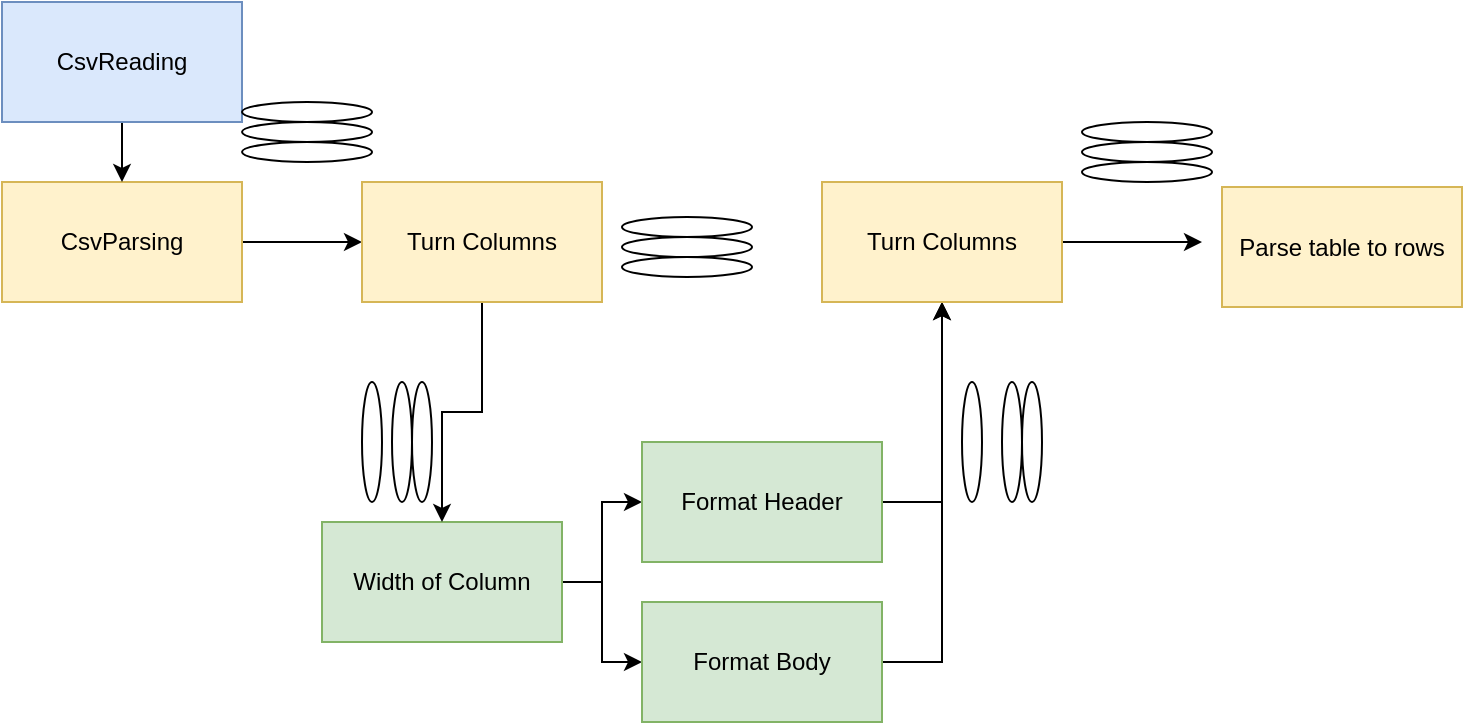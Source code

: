 <mxfile version="15.3.1" type="device"><diagram id="8qV_T1u_Mo8FXDGpv_PV" name="Page-1"><mxGraphModel dx="1422" dy="752" grid="1" gridSize="10" guides="1" tooltips="1" connect="1" arrows="1" fold="1" page="1" pageScale="1" pageWidth="827" pageHeight="1169" math="0" shadow="0"><root><mxCell id="0"/><mxCell id="1" parent="0"/><mxCell id="AeubSWgG55QY2zyQyisE-28" style="edgeStyle=orthogonalEdgeStyle;rounded=0;orthogonalLoop=1;jettySize=auto;html=1;entryX=0;entryY=0.5;entryDx=0;entryDy=0;" edge="1" parent="1" source="AeubSWgG55QY2zyQyisE-1" target="AeubSWgG55QY2zyQyisE-13"><mxGeometry relative="1" as="geometry"><mxPoint x="220" y="190" as="targetPoint"/></mxGeometry></mxCell><mxCell id="AeubSWgG55QY2zyQyisE-1" value="CsvParsing" style="rounded=0;whiteSpace=wrap;html=1;fillColor=#fff2cc;strokeColor=#d6b656;" vertex="1" parent="1"><mxGeometry x="60" y="160" width="120" height="60" as="geometry"/></mxCell><mxCell id="AeubSWgG55QY2zyQyisE-27" style="edgeStyle=orthogonalEdgeStyle;rounded=0;orthogonalLoop=1;jettySize=auto;html=1;entryX=0.5;entryY=0;entryDx=0;entryDy=0;" edge="1" parent="1" source="AeubSWgG55QY2zyQyisE-2" target="AeubSWgG55QY2zyQyisE-1"><mxGeometry relative="1" as="geometry"/></mxCell><mxCell id="AeubSWgG55QY2zyQyisE-2" value="CsvReading" style="rounded=0;whiteSpace=wrap;html=1;fillColor=#dae8fc;strokeColor=#6c8ebf;" vertex="1" parent="1"><mxGeometry x="60" y="70" width="120" height="60" as="geometry"/></mxCell><mxCell id="AeubSWgG55QY2zyQyisE-32" style="edgeStyle=orthogonalEdgeStyle;rounded=0;orthogonalLoop=1;jettySize=auto;html=1;entryX=0;entryY=0.5;entryDx=0;entryDy=0;" edge="1" parent="1" source="AeubSWgG55QY2zyQyisE-5" target="AeubSWgG55QY2zyQyisE-6"><mxGeometry relative="1" as="geometry"/></mxCell><mxCell id="AeubSWgG55QY2zyQyisE-33" style="edgeStyle=orthogonalEdgeStyle;rounded=0;orthogonalLoop=1;jettySize=auto;html=1;entryX=0;entryY=0.5;entryDx=0;entryDy=0;" edge="1" parent="1" source="AeubSWgG55QY2zyQyisE-5" target="AeubSWgG55QY2zyQyisE-7"><mxGeometry relative="1" as="geometry"/></mxCell><mxCell id="AeubSWgG55QY2zyQyisE-5" value="Width of Column" style="rounded=0;whiteSpace=wrap;html=1;fillColor=#d5e8d4;strokeColor=#82b366;" vertex="1" parent="1"><mxGeometry x="220" y="330" width="120" height="60" as="geometry"/></mxCell><mxCell id="AeubSWgG55QY2zyQyisE-34" style="edgeStyle=orthogonalEdgeStyle;rounded=0;orthogonalLoop=1;jettySize=auto;html=1;exitX=1;exitY=0.5;exitDx=0;exitDy=0;" edge="1" parent="1" source="AeubSWgG55QY2zyQyisE-6" target="AeubSWgG55QY2zyQyisE-14"><mxGeometry relative="1" as="geometry"/></mxCell><mxCell id="AeubSWgG55QY2zyQyisE-6" value="Format Header" style="rounded=0;whiteSpace=wrap;html=1;fillColor=#d5e8d4;strokeColor=#82b366;" vertex="1" parent="1"><mxGeometry x="380" y="290" width="120" height="60" as="geometry"/></mxCell><mxCell id="AeubSWgG55QY2zyQyisE-35" style="edgeStyle=orthogonalEdgeStyle;rounded=0;orthogonalLoop=1;jettySize=auto;html=1;entryX=0.5;entryY=1;entryDx=0;entryDy=0;" edge="1" parent="1" source="AeubSWgG55QY2zyQyisE-7" target="AeubSWgG55QY2zyQyisE-14"><mxGeometry relative="1" as="geometry"><Array as="points"><mxPoint x="530" y="400"/></Array></mxGeometry></mxCell><mxCell id="AeubSWgG55QY2zyQyisE-7" value="Format Body" style="rounded=0;whiteSpace=wrap;html=1;fillColor=#d5e8d4;strokeColor=#82b366;" vertex="1" parent="1"><mxGeometry x="380" y="370" width="120" height="60" as="geometry"/></mxCell><mxCell id="AeubSWgG55QY2zyQyisE-10" value="" style="ellipse;whiteSpace=wrap;html=1;" vertex="1" parent="1"><mxGeometry x="240" y="260" width="10" height="60" as="geometry"/></mxCell><mxCell id="AeubSWgG55QY2zyQyisE-11" value="" style="ellipse;whiteSpace=wrap;html=1;" vertex="1" parent="1"><mxGeometry x="255" y="260" width="10" height="60" as="geometry"/></mxCell><mxCell id="AeubSWgG55QY2zyQyisE-12" value="" style="ellipse;whiteSpace=wrap;html=1;" vertex="1" parent="1"><mxGeometry x="265" y="260" width="10" height="60" as="geometry"/></mxCell><mxCell id="AeubSWgG55QY2zyQyisE-31" style="edgeStyle=orthogonalEdgeStyle;rounded=0;orthogonalLoop=1;jettySize=auto;html=1;" edge="1" parent="1" source="AeubSWgG55QY2zyQyisE-13" target="AeubSWgG55QY2zyQyisE-5"><mxGeometry relative="1" as="geometry"/></mxCell><mxCell id="AeubSWgG55QY2zyQyisE-13" value="Turn Columns" style="rounded=0;whiteSpace=wrap;html=1;fillColor=#fff2cc;strokeColor=#d6b656;" vertex="1" parent="1"><mxGeometry x="240" y="160" width="120" height="60" as="geometry"/></mxCell><mxCell id="AeubSWgG55QY2zyQyisE-36" style="edgeStyle=orthogonalEdgeStyle;rounded=0;orthogonalLoop=1;jettySize=auto;html=1;" edge="1" parent="1" source="AeubSWgG55QY2zyQyisE-14"><mxGeometry relative="1" as="geometry"><mxPoint x="660" y="190" as="targetPoint"/></mxGeometry></mxCell><mxCell id="AeubSWgG55QY2zyQyisE-14" value="Turn Columns" style="rounded=0;whiteSpace=wrap;html=1;fillColor=#fff2cc;strokeColor=#d6b656;" vertex="1" parent="1"><mxGeometry x="470" y="160" width="120" height="60" as="geometry"/></mxCell><mxCell id="AeubSWgG55QY2zyQyisE-15" value="" style="ellipse;whiteSpace=wrap;html=1;" vertex="1" parent="1"><mxGeometry x="540" y="260" width="10" height="60" as="geometry"/></mxCell><mxCell id="AeubSWgG55QY2zyQyisE-16" value="" style="ellipse;whiteSpace=wrap;html=1;" vertex="1" parent="1"><mxGeometry x="560" y="260" width="10" height="60" as="geometry"/></mxCell><mxCell id="AeubSWgG55QY2zyQyisE-17" value="" style="ellipse;whiteSpace=wrap;html=1;" vertex="1" parent="1"><mxGeometry x="570" y="260" width="10" height="60" as="geometry"/></mxCell><mxCell id="AeubSWgG55QY2zyQyisE-18" value="" style="ellipse;whiteSpace=wrap;html=1;" vertex="1" parent="1"><mxGeometry x="180" y="120" width="65" height="10" as="geometry"/></mxCell><mxCell id="AeubSWgG55QY2zyQyisE-19" value="" style="ellipse;whiteSpace=wrap;html=1;" vertex="1" parent="1"><mxGeometry x="180" y="130" width="65" height="10" as="geometry"/></mxCell><mxCell id="AeubSWgG55QY2zyQyisE-20" value="" style="ellipse;whiteSpace=wrap;html=1;" vertex="1" parent="1"><mxGeometry x="180" y="140" width="65" height="10" as="geometry"/></mxCell><mxCell id="AeubSWgG55QY2zyQyisE-21" value="" style="ellipse;whiteSpace=wrap;html=1;" vertex="1" parent="1"><mxGeometry x="370" y="177.5" width="65" height="10" as="geometry"/></mxCell><mxCell id="AeubSWgG55QY2zyQyisE-22" value="" style="ellipse;whiteSpace=wrap;html=1;" vertex="1" parent="1"><mxGeometry x="370" y="187.5" width="65" height="10" as="geometry"/></mxCell><mxCell id="AeubSWgG55QY2zyQyisE-23" value="" style="ellipse;whiteSpace=wrap;html=1;" vertex="1" parent="1"><mxGeometry x="370" y="197.5" width="65" height="10" as="geometry"/></mxCell><mxCell id="AeubSWgG55QY2zyQyisE-24" value="" style="ellipse;whiteSpace=wrap;html=1;" vertex="1" parent="1"><mxGeometry x="600" y="130" width="65" height="10" as="geometry"/></mxCell><mxCell id="AeubSWgG55QY2zyQyisE-25" value="" style="ellipse;whiteSpace=wrap;html=1;" vertex="1" parent="1"><mxGeometry x="600" y="140" width="65" height="10" as="geometry"/></mxCell><mxCell id="AeubSWgG55QY2zyQyisE-26" value="" style="ellipse;whiteSpace=wrap;html=1;" vertex="1" parent="1"><mxGeometry x="600" y="150" width="65" height="10" as="geometry"/></mxCell><mxCell id="AeubSWgG55QY2zyQyisE-38" value="Parse table to rows" style="rounded=0;whiteSpace=wrap;html=1;fillColor=#fff2cc;strokeColor=#d6b656;" vertex="1" parent="1"><mxGeometry x="670" y="162.5" width="120" height="60" as="geometry"/></mxCell></root></mxGraphModel></diagram></mxfile>